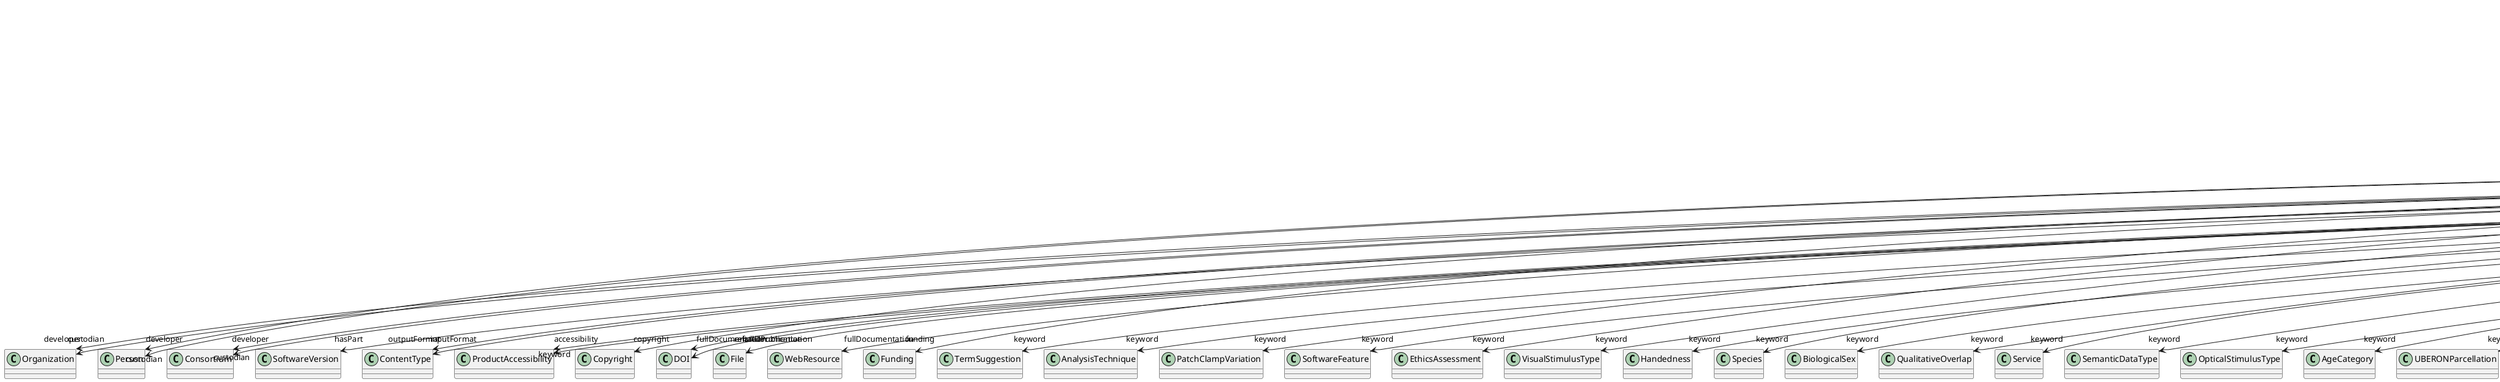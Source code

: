@startuml
class WebServiceVersion {
+developer
+hasPart
+inputFormat
+isAlternativeVersionOf
+isNewVersionOf
+outputFormat
+accessibility
+copyright
+custodian
+description
+fullDocumentation
+fullName
+funding
+homepage
+howToCite
+keyword
+otherContribution
+relatedPublication
+releaseDate
+repository
+shortName
+supportChannel
+versionIdentifier
+versionInnovation

}
WebServiceVersion -d-> "developer" Organization
WebServiceVersion -d-> "developer" Person
WebServiceVersion -d-> "developer" Consortium
WebServiceVersion -d-> "hasPart" SoftwareVersion
WebServiceVersion -d-> "inputFormat" ContentType
WebServiceVersion -d-> "isAlternativeVersionOf" WebServiceVersion
WebServiceVersion -d-> "isNewVersionOf" WebServiceVersion
WebServiceVersion -d-> "outputFormat" ContentType
WebServiceVersion -d-> "accessibility" ProductAccessibility
WebServiceVersion -d-> "copyright" Copyright
WebServiceVersion -d-> "custodian" Organization
WebServiceVersion -d-> "custodian" Person
WebServiceVersion -d-> "custodian" Consortium
WebServiceVersion -d-> "fullDocumentation" DOI
WebServiceVersion -d-> "fullDocumentation" File
WebServiceVersion -d-> "fullDocumentation" WebResource
WebServiceVersion -d-> "funding" Funding
WebServiceVersion -d-> "keyword" TermSuggestion
WebServiceVersion -d-> "keyword" AnalysisTechnique
WebServiceVersion -d-> "keyword" PatchClampVariation
WebServiceVersion -d-> "keyword" SoftwareFeature
WebServiceVersion -d-> "keyword" EthicsAssessment
WebServiceVersion -d-> "keyword" VisualStimulusType
WebServiceVersion -d-> "keyword" Handedness
WebServiceVersion -d-> "keyword" Species
WebServiceVersion -d-> "keyword" BiologicalSex
WebServiceVersion -d-> "keyword" QualitativeOverlap
WebServiceVersion -d-> "keyword" Service
WebServiceVersion -d-> "keyword" SemanticDataType
WebServiceVersion -d-> "keyword" OpticalStimulusType
WebServiceVersion -d-> "keyword" AgeCategory
WebServiceVersion -d-> "keyword" UBERONParcellation
WebServiceVersion -d-> "keyword" FileRepositoryType
WebServiceVersion -d-> "keyword" TissueSampleAttribute
WebServiceVersion -d-> "keyword" TypeOfUncertainty
WebServiceVersion -d-> "keyword" OlfactoryStimulusType
WebServiceVersion -d-> "keyword" OperatingSystem
WebServiceVersion -d-> "keyword" LearningResourceType
WebServiceVersion -d-> "keyword" ModelScope
WebServiceVersion -d-> "keyword" ElectricalStimulusType
WebServiceVersion -d-> "keyword" OperatingDevice
WebServiceVersion -d-> "keyword" CellType
WebServiceVersion -d-> "keyword" Disease
WebServiceVersion -d-> "keyword" FileBundleGrouping
WebServiceVersion -d-> "keyword" AuditoryStimulusType
WebServiceVersion -d-> "keyword" ChemicalMixtureType
WebServiceVersion -d-> "keyword" EducationalLevel
WebServiceVersion -d-> "keyword" AnatomicalPlane
WebServiceVersion -d-> "keyword" SubjectAttribute
WebServiceVersion -d-> "keyword" DataType
WebServiceVersion -d-> "keyword" SubcellularEntity
WebServiceVersion -d-> "keyword" CriteriaQualityType
WebServiceVersion -d-> "keyword" ActionStatusType
WebServiceVersion -d-> "keyword" GeneticStrainType
WebServiceVersion -d-> "keyword" StimulationApproach
WebServiceVersion -d-> "keyword" Colormap
WebServiceVersion -d-> "keyword" MetaDataModelType
WebServiceVersion -d-> "keyword" OrganismSubstance
WebServiceVersion -d-> "keyword" TactileStimulusType
WebServiceVersion -d-> "keyword" OrganismSystem
WebServiceVersion -d-> "keyword" GustatoryStimulusType
WebServiceVersion -d-> "keyword" CranialWindowConstructionType
WebServiceVersion -d-> "keyword" Organ
WebServiceVersion -d-> "keyword" Laterality
WebServiceVersion -d-> "keyword" AnnotationType
WebServiceVersion -d-> "keyword" PreparationType
WebServiceVersion -d-> "keyword" Terminology
WebServiceVersion -d-> "keyword" UnitOfMeasurement
WebServiceVersion -d-> "keyword" ModelAbstractionLevel
WebServiceVersion -d-> "keyword" AnatomicalAxesOrientation
WebServiceVersion -d-> "keyword" ProgrammingLanguage
WebServiceVersion -d-> "keyword" CranialWindowReinforcementType
WebServiceVersion -d-> "keyword" SoftwareApplicationCategory
WebServiceVersion -d-> "keyword" TissueSampleType
WebServiceVersion -d-> "keyword" Technique
WebServiceVersion -d-> "keyword" DifferenceMeasure
WebServiceVersion -d-> "keyword" StimulationTechnique
WebServiceVersion -d-> "keyword" AnatomicalIdentificationType
WebServiceVersion -d-> "keyword" FileUsageRole
WebServiceVersion -d-> "keyword" DiseaseModel
WebServiceVersion -d-> "keyword" MeasuredQuantity
WebServiceVersion -d-> "keyword" ProductAccessibility
WebServiceVersion -d-> "keyword" DeviceType
WebServiceVersion -d-> "keyword" Language
WebServiceVersion -d-> "keyword" BreedingType
WebServiceVersion -d-> "keyword" BiologicalOrder
WebServiceVersion -d-> "keyword" AtlasType
WebServiceVersion -d-> "keyword" MolecularEntity
WebServiceVersion -d-> "keyword" ExperimentalApproach
WebServiceVersion -d-> "keyword" ContributionType
WebServiceVersion -d-> "keyword" SetupType
WebServiceVersion -d-> "keyword" CellCultureType
WebServiceVersion -d-> "keyword" AnnotationCriteriaType
WebServiceVersion -d-> "otherContribution" Contribution
WebServiceVersion -d-> "relatedPublication" Chapter
WebServiceVersion -d-> "relatedPublication" ScholarlyArticle
WebServiceVersion -d-> "relatedPublication" Book
WebServiceVersion -d-> "relatedPublication" ISBN
WebServiceVersion -d-> "relatedPublication" DOI
WebServiceVersion -d-> "relatedPublication" HANDLE
WebServiceVersion -d-> "relatedPublication" ISSN
WebServiceVersion -d-> "repository" FileRepository

@enduml